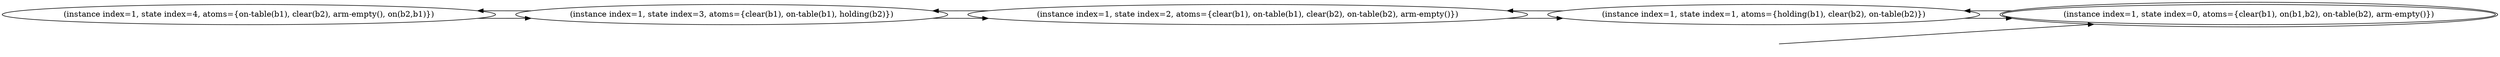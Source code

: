 digraph {
rankdir="LR"
s4[label="(instance index=1, state index=4, atoms={on-table(b1), clear(b2), arm-empty(), on(b2,b1)})"]
s3[label="(instance index=1, state index=3, atoms={clear(b1), on-table(b1), holding(b2)})"]
s2[label="(instance index=1, state index=2, atoms={clear(b1), on-table(b1), clear(b2), on-table(b2), arm-empty()})"]
s1[label="(instance index=1, state index=1, atoms={holding(b1), clear(b2), on-table(b2)})"]
s0[peripheries=2,label="(instance index=1, state index=0, atoms={clear(b1), on(b1,b2), on-table(b2), arm-empty()})"]
Dangling [ label = "", style = invis ]
{ rank = same; Dangling }
Dangling -> s0
{ rank = same; s0}
{ rank = same; s3}
{ rank = same; s2}
{ rank = same; s1}
{ rank = same; s0}
{
s4->s3
}
{
s3->s4
s3->s2
}
{
s2->s3
s2->s1
}
{
s1->s2
s1->s0
}
{
s0->s1
}
}

